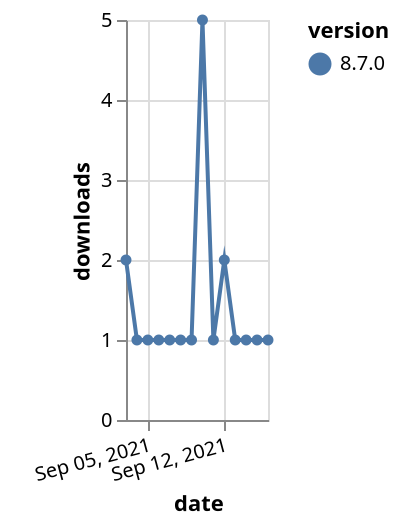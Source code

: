 {"$schema": "https://vega.github.io/schema/vega-lite/v5.json", "description": "A simple bar chart with embedded data.", "data": {"values": [{"date": "2021-09-03", "total": 504, "delta": 2, "version": "8.7.0"}, {"date": "2021-09-04", "total": 505, "delta": 1, "version": "8.7.0"}, {"date": "2021-09-05", "total": 506, "delta": 1, "version": "8.7.0"}, {"date": "2021-09-06", "total": 507, "delta": 1, "version": "8.7.0"}, {"date": "2021-09-07", "total": 508, "delta": 1, "version": "8.7.0"}, {"date": "2021-09-08", "total": 509, "delta": 1, "version": "8.7.0"}, {"date": "2021-09-09", "total": 510, "delta": 1, "version": "8.7.0"}, {"date": "2021-09-10", "total": 515, "delta": 5, "version": "8.7.0"}, {"date": "2021-09-11", "total": 516, "delta": 1, "version": "8.7.0"}, {"date": "2021-09-12", "total": 518, "delta": 2, "version": "8.7.0"}, {"date": "2021-09-13", "total": 519, "delta": 1, "version": "8.7.0"}, {"date": "2021-09-14", "total": 520, "delta": 1, "version": "8.7.0"}, {"date": "2021-09-15", "total": 521, "delta": 1, "version": "8.7.0"}, {"date": "2021-09-16", "total": 522, "delta": 1, "version": "8.7.0"}]}, "width": "container", "mark": {"type": "line", "point": {"filled": true}}, "encoding": {"x": {"field": "date", "type": "temporal", "timeUnit": "yearmonthdate", "title": "date", "axis": {"labelAngle": -15}}, "y": {"field": "delta", "type": "quantitative", "title": "downloads"}, "color": {"field": "version", "type": "nominal"}, "tooltip": {"field": "delta"}}}